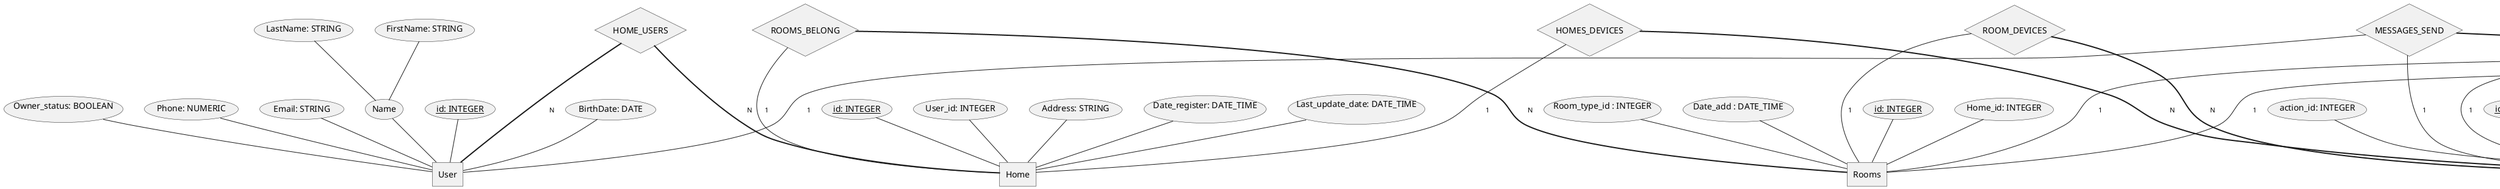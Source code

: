 @startuml
'https://plantuml.com/sequence-diagram

@startchen

entity User {
  id: INTEGER <<key>>
  Name {
        FirstName: STRING
        LastName: STRING
        }
  BirthDate: DATE
  Owner_status: BOOLEAN
  Phone: NUMERIC
  Email: STRING
}

entity Home {
  id: INTEGER <<key>>
  User_id: INTEGER
  Address: STRING
  Date_register: DATE_TIME
  Last_update_date: DATE_TIME
}

entity Rooms {
  id: INTEGER <<key>>
  Home_id: INTEGER
  Room_type_id : INTEGER
  Date_add : DATE_TIME
}

entity RoomType {
  id: INTEGER <<key>>
  Name: STRING
}


entity Device {
  id: INTEGER <<key>>
  Type_id: INTEGER
  Home_id: INTEGER
  Room_id: INTEGER
  Serial_number: NUMERIC
  Status: STRING
  Date_time_update: DATE_TIME
  HealthCheck: BOOLEAN
  Date_add: DATE_TIME
  action_id: INTEGER
}

entity Action {
  id: INTEGER <<key>>
  Name: STRING
  description: STRING
  type: STRING
}

entity DeviceType {
  id: INTEGER <<key>>
  Name: STRING
  Description: STRING
}

entity Telemetry {
  id: INTEGER <<key>>
  device_id: INTEGER
  Home_id: INTEGER
  Room_id: INTEGER
  created_date_time: DATE_TIME
  updated_date_time: DATE_TIME
  value: NUMERIC
}

entity Messages {
  id: INTEGER <<key>>
  type: STRING
  Send_date: DATE_TIME
  Status: STRING
  Text: STRING
  User_id: INTEGER
  Device_id: INTEGER
  MessageType {
    id: INTEGER <<key>>
    Name: STRING
    Description: STRING
  }
  MessageStatus {
    id: INTEGER <<key>>
    Name: STRING
    Description: STRING
  }
}


relationship HOME_USERS  {
}
HOME_USERS =N= User
HOME_USERS =N= Home

relationship ROOMS_BELONG  {
}
ROOMS_BELONG -1- Home
ROOMS_BELONG =N= Rooms

relationship ROOM_DEVICES  {
}
ROOM_DEVICES -1- Rooms
ROOM_DEVICES =N= Device

relationship HOMES_DEVICES  {
}
HOMES_DEVICES -1- Home
HOMES_DEVICES =N= Device

relationship ROOM_TYPE  {
}
ROOM_TYPE -1- Rooms
ROOM_TYPE -1- RoomType

relationship DEVICE_TYPE  {
}
DEVICE_TYPE -1- Rooms
DEVICE_TYPE -1- DeviceType

relationship DEVICE_ACTIONS  {
}
DEVICE_ACTIONS -1- Device
DEVICE_ACTIONS -1- Action

relationship DEVICE_DATA  {
}
DEVICE_DATA -1- Device
DEVICE_DATA -1- Telemetry

relationship MESSAGES_SEND  {
}
MESSAGES_SEND -1- User
MESSAGES_SEND -1- Device
MESSAGES_SEND =N= Messages


@endchen
@enduml